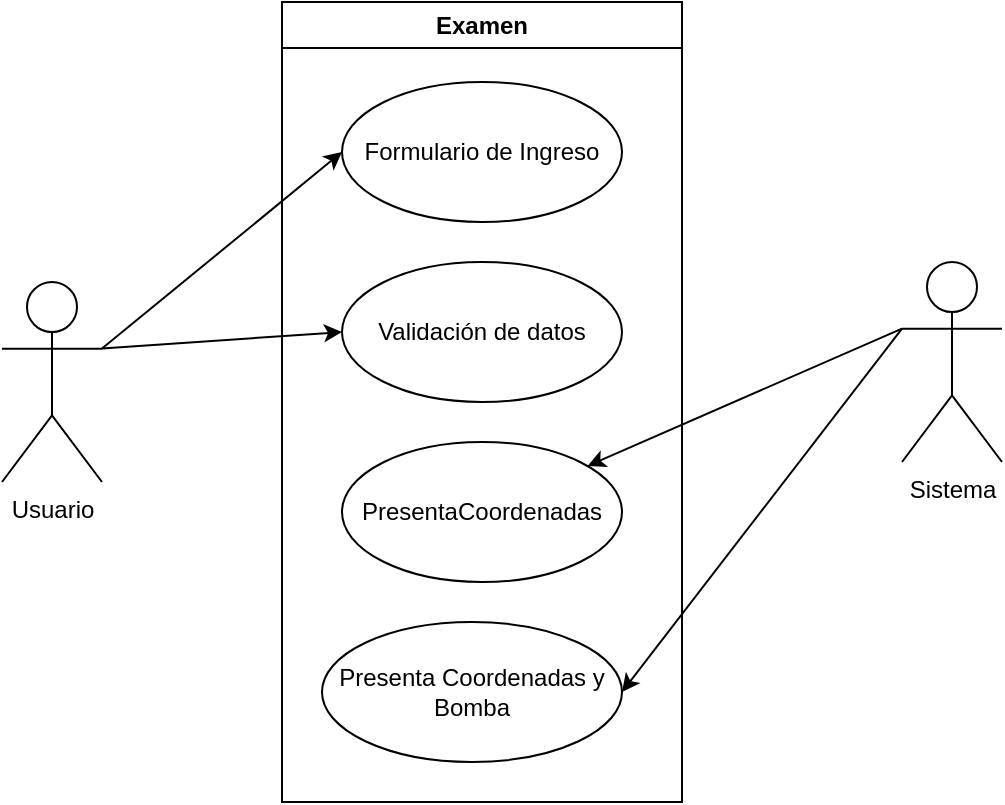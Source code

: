 <mxfile>
    <diagram id="MuyAXtLPwzsoQ7XKlkkO" name="Página-1">
        <mxGraphModel dx="902" dy="472" grid="1" gridSize="10" guides="1" tooltips="1" connect="1" arrows="1" fold="1" page="1" pageScale="1" pageWidth="827" pageHeight="1169" math="0" shadow="0">
            <root>
                <mxCell id="0"/>
                <mxCell id="1" parent="0"/>
                <mxCell id="2" style="edgeStyle=none;html=1;exitX=1;exitY=0.333;exitDx=0;exitDy=0;exitPerimeter=0;entryX=0;entryY=0.5;entryDx=0;entryDy=0;" edge="1" parent="1" source="6" target="8">
                    <mxGeometry relative="1" as="geometry"/>
                </mxCell>
                <mxCell id="3" style="edgeStyle=none;html=1;exitX=1;exitY=0.333;exitDx=0;exitDy=0;exitPerimeter=0;entryX=0;entryY=0.5;entryDx=0;entryDy=0;" edge="1" parent="1" source="6" target="9">
                    <mxGeometry relative="1" as="geometry"/>
                </mxCell>
                <mxCell id="6" value="Usuario" style="shape=umlActor;verticalLabelPosition=bottom;verticalAlign=top;html=1;" vertex="1" parent="1">
                    <mxGeometry x="100" y="220" width="50" height="100" as="geometry"/>
                </mxCell>
                <mxCell id="7" value="Examen" style="swimlane;whiteSpace=wrap;html=1;" vertex="1" parent="1">
                    <mxGeometry x="240" y="80" width="200" height="400" as="geometry"/>
                </mxCell>
                <mxCell id="8" value="Formulario de Ingreso" style="ellipse;whiteSpace=wrap;html=1;" vertex="1" parent="7">
                    <mxGeometry x="30" y="40" width="140" height="70" as="geometry"/>
                </mxCell>
                <mxCell id="9" value="Validación de datos" style="ellipse;whiteSpace=wrap;html=1;" vertex="1" parent="7">
                    <mxGeometry x="30" y="130" width="140" height="70" as="geometry"/>
                </mxCell>
                <mxCell id="10" value="PresentaCoordenadas" style="ellipse;whiteSpace=wrap;html=1;" vertex="1" parent="7">
                    <mxGeometry x="30" y="220" width="140" height="70" as="geometry"/>
                </mxCell>
                <mxCell id="11" value="Presenta Coordenadas y Bomba" style="ellipse;whiteSpace=wrap;html=1;" vertex="1" parent="7">
                    <mxGeometry x="20" y="310" width="150" height="70" as="geometry"/>
                </mxCell>
                <mxCell id="13" style="edgeStyle=none;html=1;exitX=0;exitY=0.333;exitDx=0;exitDy=0;exitPerimeter=0;" edge="1" parent="1" source="12" target="10">
                    <mxGeometry relative="1" as="geometry"/>
                </mxCell>
                <mxCell id="14" style="edgeStyle=none;html=1;exitX=0;exitY=0.333;exitDx=0;exitDy=0;exitPerimeter=0;entryX=1;entryY=0.5;entryDx=0;entryDy=0;" edge="1" parent="1" source="12" target="11">
                    <mxGeometry relative="1" as="geometry"/>
                </mxCell>
                <mxCell id="12" value="Sistema" style="shape=umlActor;verticalLabelPosition=bottom;verticalAlign=top;html=1;" vertex="1" parent="1">
                    <mxGeometry x="550" y="210" width="50" height="100" as="geometry"/>
                </mxCell>
            </root>
        </mxGraphModel>
    </diagram>
</mxfile>
